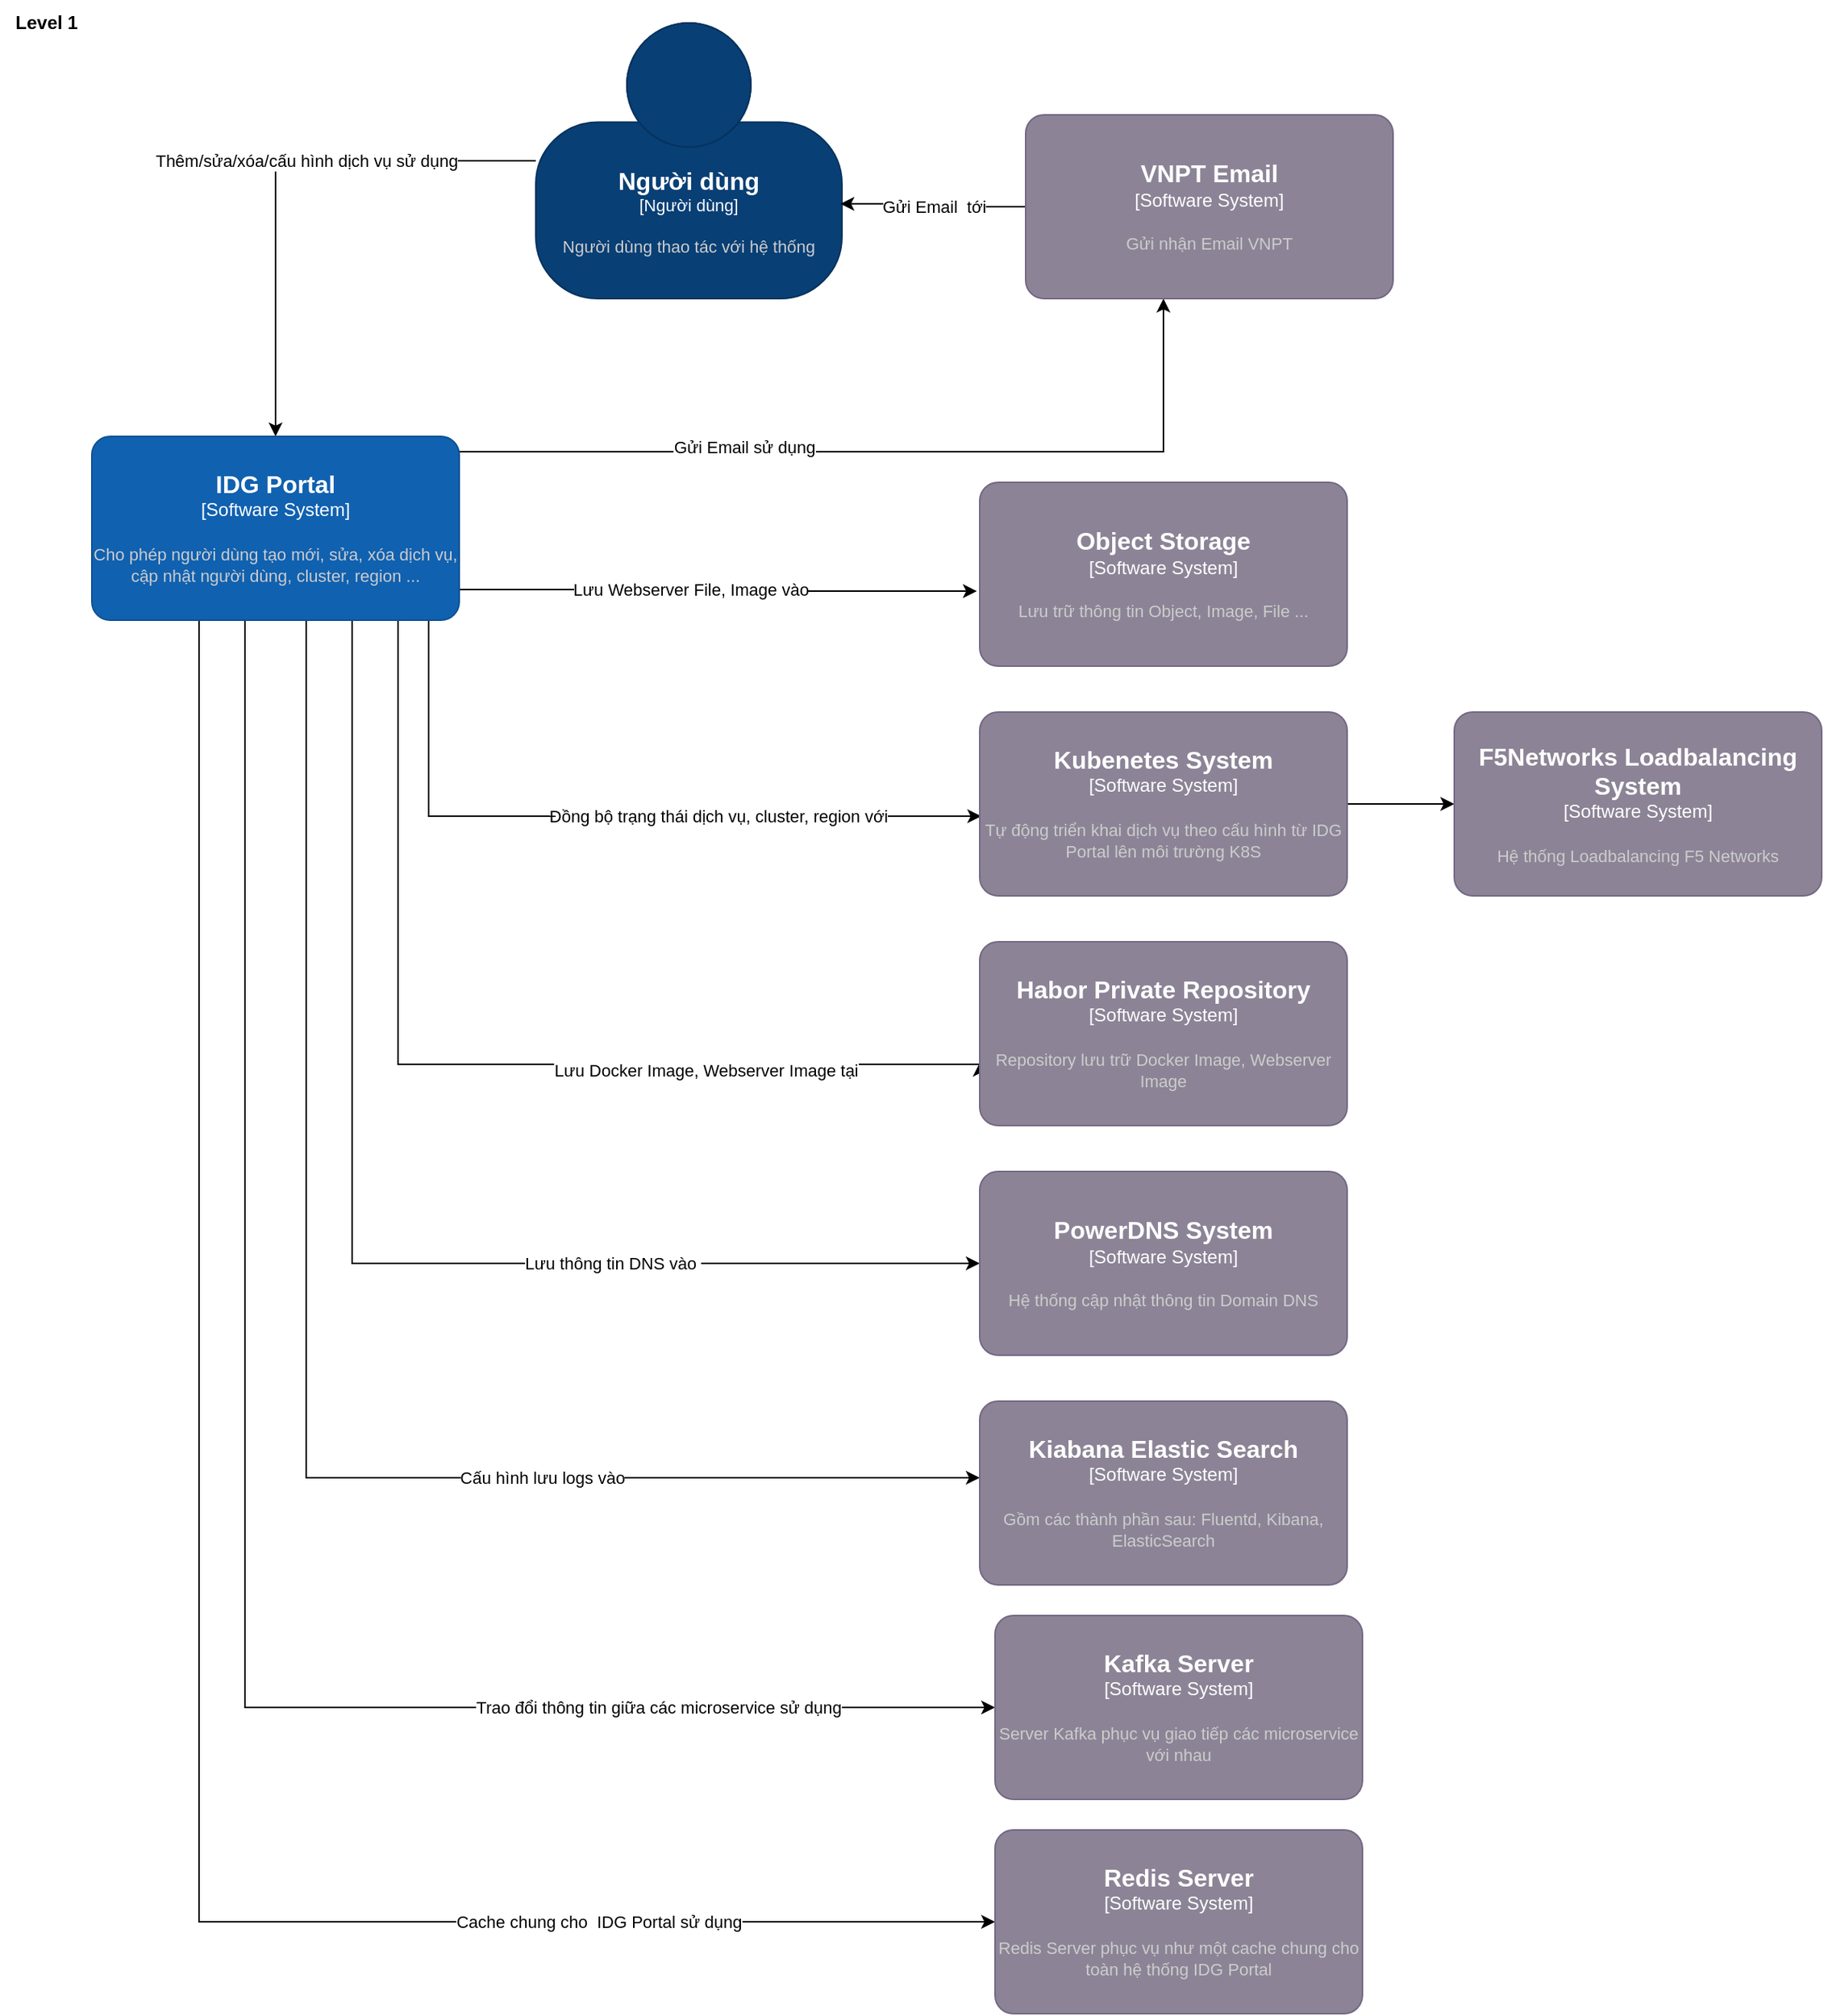 <mxfile version="20.8.15" type="github">
  <diagram name="Page-1" id="nQsIqWVMZnrbPcf96f-v">
    <mxGraphModel dx="1434" dy="796" grid="1" gridSize="10" guides="1" tooltips="1" connect="1" arrows="1" fold="1" page="1" pageScale="1" pageWidth="850" pageHeight="1100" math="0" shadow="0">
      <root>
        <mxCell id="0" />
        <mxCell id="1" parent="0" />
        <mxCell id="qy9-5uaOzQTob9xjpulP-11" style="edgeStyle=orthogonalEdgeStyle;rounded=0;orthogonalLoop=1;jettySize=auto;html=1;entryX=0.5;entryY=0;entryDx=0;entryDy=0;entryPerimeter=0;" parent="1" source="qy9-5uaOzQTob9xjpulP-1" target="qy9-5uaOzQTob9xjpulP-2" edge="1">
          <mxGeometry relative="1" as="geometry" />
        </mxCell>
        <mxCell id="qy9-5uaOzQTob9xjpulP-12" value="Thêm/sửa/xóa/cấu hình dịch vụ sử dụng" style="edgeLabel;html=1;align=center;verticalAlign=middle;resizable=0;points=[];" parent="qy9-5uaOzQTob9xjpulP-11" vertex="1" connectable="0">
          <mxGeometry x="-0.251" y="2" relative="1" as="geometry">
            <mxPoint x="-19" y="-2" as="offset" />
          </mxGeometry>
        </mxCell>
        <object placeholders="1" c4Name="Người dùng" c4Type="Người dùng" c4Description="Người dùng thao tác với hệ thống" label="&lt;font style=&quot;font-size: 16px&quot;&gt;&lt;b&gt;%c4Name%&lt;/b&gt;&lt;/font&gt;&lt;div&gt;[%c4Type%]&lt;/div&gt;&lt;br&gt;&lt;div&gt;&lt;font style=&quot;font-size: 11px&quot;&gt;&lt;font color=&quot;#cccccc&quot;&gt;%c4Description%&lt;/font&gt;&lt;/div&gt;" id="qy9-5uaOzQTob9xjpulP-1">
          <mxCell style="html=1;fontSize=11;dashed=0;whiteSpace=wrap;fillColor=#083F75;strokeColor=#06315C;fontColor=#ffffff;shape=mxgraph.c4.person2;align=center;metaEdit=1;points=[[0.5,0,0],[1,0.5,0],[1,0.75,0],[0.75,1,0],[0.5,1,0],[0.25,1,0],[0,0.75,0],[0,0.5,0]];resizable=0;" parent="1" vertex="1">
            <mxGeometry x="360" y="30" width="200" height="180" as="geometry" />
          </mxCell>
        </object>
        <mxCell id="qy9-5uaOzQTob9xjpulP-14" style="edgeStyle=orthogonalEdgeStyle;rounded=0;orthogonalLoop=1;jettySize=auto;html=1;" parent="1" source="qy9-5uaOzQTob9xjpulP-2" target="qy9-5uaOzQTob9xjpulP-3" edge="1">
          <mxGeometry relative="1" as="geometry">
            <Array as="points">
              <mxPoint x="770" y="310" />
            </Array>
          </mxGeometry>
        </mxCell>
        <mxCell id="qy9-5uaOzQTob9xjpulP-15" value="Gửi Email sử dụng" style="edgeLabel;html=1;align=center;verticalAlign=middle;resizable=0;points=[];" parent="qy9-5uaOzQTob9xjpulP-14" vertex="1" connectable="0">
          <mxGeometry x="-0.335" y="3" relative="1" as="geometry">
            <mxPoint as="offset" />
          </mxGeometry>
        </mxCell>
        <mxCell id="qy9-5uaOzQTob9xjpulP-17" style="edgeStyle=orthogonalEdgeStyle;rounded=0;orthogonalLoop=1;jettySize=auto;html=1;entryX=-0.008;entryY=0.592;entryDx=0;entryDy=0;entryPerimeter=0;" parent="1" source="qy9-5uaOzQTob9xjpulP-2" target="qy9-5uaOzQTob9xjpulP-4" edge="1">
          <mxGeometry relative="1" as="geometry">
            <Array as="points">
              <mxPoint x="530" y="400" />
              <mxPoint x="530" y="401" />
            </Array>
          </mxGeometry>
        </mxCell>
        <mxCell id="qy9-5uaOzQTob9xjpulP-18" value="Lưu Webserver File, Image vào" style="edgeLabel;html=1;align=center;verticalAlign=middle;resizable=0;points=[];" parent="qy9-5uaOzQTob9xjpulP-17" vertex="1" connectable="0">
          <mxGeometry x="-0.609" y="-1" relative="1" as="geometry">
            <mxPoint x="84" y="-1" as="offset" />
          </mxGeometry>
        </mxCell>
        <mxCell id="qy9-5uaOzQTob9xjpulP-20" style="edgeStyle=orthogonalEdgeStyle;rounded=0;orthogonalLoop=1;jettySize=auto;html=1;entryX=0.004;entryY=0.567;entryDx=0;entryDy=0;entryPerimeter=0;" parent="1" source="qy9-5uaOzQTob9xjpulP-2" target="qy9-5uaOzQTob9xjpulP-5" edge="1">
          <mxGeometry relative="1" as="geometry">
            <Array as="points">
              <mxPoint x="290" y="548" />
            </Array>
          </mxGeometry>
        </mxCell>
        <mxCell id="qy9-5uaOzQTob9xjpulP-21" value="Đồng bộ trạng thái dịch vụ, cluster, region với" style="edgeLabel;html=1;align=center;verticalAlign=middle;resizable=0;points=[];" parent="qy9-5uaOzQTob9xjpulP-20" vertex="1" connectable="0">
          <mxGeometry x="0.596" relative="1" as="geometry">
            <mxPoint x="-73" as="offset" />
          </mxGeometry>
        </mxCell>
        <mxCell id="qy9-5uaOzQTob9xjpulP-24" style="edgeStyle=orthogonalEdgeStyle;rounded=0;orthogonalLoop=1;jettySize=auto;html=1;entryX=0;entryY=0.658;entryDx=0;entryDy=0;entryPerimeter=0;" parent="1" source="qy9-5uaOzQTob9xjpulP-2" target="qy9-5uaOzQTob9xjpulP-23" edge="1">
          <mxGeometry relative="1" as="geometry">
            <Array as="points">
              <mxPoint x="270" y="710" />
            </Array>
          </mxGeometry>
        </mxCell>
        <mxCell id="qy9-5uaOzQTob9xjpulP-25" value="Lưu Docker Image, Webserver Image tại" style="edgeLabel;html=1;align=center;verticalAlign=middle;resizable=0;points=[];" parent="qy9-5uaOzQTob9xjpulP-24" vertex="1" connectable="0">
          <mxGeometry x="0.524" y="-4" relative="1" as="geometry">
            <mxPoint x="-21" as="offset" />
          </mxGeometry>
        </mxCell>
        <mxCell id="F3-BDdjjnU7tB3izrfYW-4" style="edgeStyle=orthogonalEdgeStyle;rounded=0;orthogonalLoop=1;jettySize=auto;html=1;" parent="1" source="qy9-5uaOzQTob9xjpulP-2" target="F3-BDdjjnU7tB3izrfYW-2" edge="1">
          <mxGeometry relative="1" as="geometry">
            <Array as="points">
              <mxPoint x="240" y="840" />
            </Array>
          </mxGeometry>
        </mxCell>
        <mxCell id="F3-BDdjjnU7tB3izrfYW-5" value="Lưu thông tin DNS vào&amp;nbsp;" style="edgeLabel;html=1;align=center;verticalAlign=middle;resizable=0;points=[];" parent="F3-BDdjjnU7tB3izrfYW-4" vertex="1" connectable="0">
          <mxGeometry x="0.352" y="2" relative="1" as="geometry">
            <mxPoint x="29" y="2" as="offset" />
          </mxGeometry>
        </mxCell>
        <mxCell id="F3-BDdjjnU7tB3izrfYW-7" style="edgeStyle=orthogonalEdgeStyle;rounded=0;orthogonalLoop=1;jettySize=auto;html=1;" parent="1" source="qy9-5uaOzQTob9xjpulP-2" target="F3-BDdjjnU7tB3izrfYW-6" edge="1">
          <mxGeometry relative="1" as="geometry">
            <Array as="points">
              <mxPoint x="210" y="980" />
            </Array>
          </mxGeometry>
        </mxCell>
        <mxCell id="F3-BDdjjnU7tB3izrfYW-8" value="Cấu hình lưu logs vào" style="edgeLabel;html=1;align=center;verticalAlign=middle;resizable=0;points=[];" parent="F3-BDdjjnU7tB3izrfYW-7" vertex="1" connectable="0">
          <mxGeometry x="0.428" relative="1" as="geometry">
            <mxPoint as="offset" />
          </mxGeometry>
        </mxCell>
        <mxCell id="F3-BDdjjnU7tB3izrfYW-11" style="edgeStyle=orthogonalEdgeStyle;rounded=0;orthogonalLoop=1;jettySize=auto;html=1;" parent="1" source="qy9-5uaOzQTob9xjpulP-2" target="F3-BDdjjnU7tB3izrfYW-9" edge="1">
          <mxGeometry relative="1" as="geometry">
            <Array as="points">
              <mxPoint x="170" y="1130" />
            </Array>
          </mxGeometry>
        </mxCell>
        <mxCell id="F3-BDdjjnU7tB3izrfYW-12" value="Trao đổi thông tin giữa các microservice sử dụng" style="edgeLabel;html=1;align=center;verticalAlign=middle;resizable=0;points=[];" parent="F3-BDdjjnU7tB3izrfYW-11" vertex="1" connectable="0">
          <mxGeometry x="0.735" y="1" relative="1" as="geometry">
            <mxPoint x="-61" y="1" as="offset" />
          </mxGeometry>
        </mxCell>
        <mxCell id="F3-BDdjjnU7tB3izrfYW-13" style="edgeStyle=orthogonalEdgeStyle;rounded=0;orthogonalLoop=1;jettySize=auto;html=1;" parent="1" source="qy9-5uaOzQTob9xjpulP-2" target="F3-BDdjjnU7tB3izrfYW-10" edge="1">
          <mxGeometry relative="1" as="geometry">
            <Array as="points">
              <mxPoint x="140" y="1270" />
            </Array>
          </mxGeometry>
        </mxCell>
        <mxCell id="F3-BDdjjnU7tB3izrfYW-14" value="Cache chung cho&amp;nbsp; IDG Portal sử dụng" style="edgeLabel;html=1;align=center;verticalAlign=middle;resizable=0;points=[];" parent="F3-BDdjjnU7tB3izrfYW-13" vertex="1" connectable="0">
          <mxGeometry x="0.745" y="-1" relative="1" as="geometry">
            <mxPoint x="-85" y="-1" as="offset" />
          </mxGeometry>
        </mxCell>
        <object placeholders="1" c4Name="IDG Portal" c4Type="Software System" c4Description="Cho phép người dùng tạo mới, sửa, xóa dịch vụ, cập nhật người dùng, cluster, region ..." label="&lt;font style=&quot;font-size: 16px&quot;&gt;&lt;b&gt;%c4Name%&lt;/b&gt;&lt;/font&gt;&lt;div&gt;[%c4Type%]&lt;/div&gt;&lt;br&gt;&lt;div&gt;&lt;font style=&quot;font-size: 11px&quot;&gt;&lt;font color=&quot;#cccccc&quot;&gt;%c4Description%&lt;/font&gt;&lt;/div&gt;" id="qy9-5uaOzQTob9xjpulP-2">
          <mxCell style="rounded=1;whiteSpace=wrap;html=1;labelBackgroundColor=none;fillColor=#1061B0;fontColor=#ffffff;align=center;arcSize=10;strokeColor=#0D5091;metaEdit=1;resizable=0;points=[[0.25,0,0],[0.5,0,0],[0.75,0,0],[1,0.25,0],[1,0.5,0],[1,0.75,0],[0.75,1,0],[0.5,1,0],[0.25,1,0],[0,0.75,0],[0,0.5,0],[0,0.25,0]];" parent="1" vertex="1">
            <mxGeometry x="70" y="300" width="240" height="120" as="geometry" />
          </mxCell>
        </object>
        <mxCell id="qy9-5uaOzQTob9xjpulP-9" style="edgeStyle=orthogonalEdgeStyle;rounded=0;orthogonalLoop=1;jettySize=auto;html=1;entryX=0.995;entryY=0.656;entryDx=0;entryDy=0;entryPerimeter=0;" parent="1" source="qy9-5uaOzQTob9xjpulP-3" target="qy9-5uaOzQTob9xjpulP-1" edge="1">
          <mxGeometry relative="1" as="geometry">
            <Array as="points">
              <mxPoint x="605" y="150" />
              <mxPoint x="605" y="148" />
            </Array>
          </mxGeometry>
        </mxCell>
        <mxCell id="qy9-5uaOzQTob9xjpulP-13" value="Gửi Email&amp;nbsp; tới" style="edgeLabel;html=1;align=center;verticalAlign=middle;resizable=0;points=[];" parent="qy9-5uaOzQTob9xjpulP-9" vertex="1" connectable="0">
          <mxGeometry x="0.175" y="-1" relative="1" as="geometry">
            <mxPoint x="12" y="1" as="offset" />
          </mxGeometry>
        </mxCell>
        <object placeholders="1" c4Name="VNPT Email" c4Type="Software System" c4Description="Gửi nhận Email VNPT" label="&lt;font style=&quot;font-size: 16px&quot;&gt;&lt;b&gt;%c4Name%&lt;/b&gt;&lt;/font&gt;&lt;div&gt;[%c4Type%]&lt;/div&gt;&lt;br&gt;&lt;div&gt;&lt;font style=&quot;font-size: 11px&quot;&gt;&lt;font color=&quot;#cccccc&quot;&gt;%c4Description%&lt;/font&gt;&lt;/div&gt;" id="qy9-5uaOzQTob9xjpulP-3">
          <mxCell style="rounded=1;whiteSpace=wrap;html=1;labelBackgroundColor=none;fillColor=#8C8496;fontColor=#ffffff;align=center;arcSize=10;strokeColor=#736782;metaEdit=1;resizable=0;points=[[0.25,0,0],[0.5,0,0],[0.75,0,0],[1,0.25,0],[1,0.5,0],[1,0.75,0],[0.75,1,0],[0.5,1,0],[0.25,1,0],[0,0.75,0],[0,0.5,0],[0,0.25,0]];" parent="1" vertex="1">
            <mxGeometry x="680" y="90" width="240" height="120" as="geometry" />
          </mxCell>
        </object>
        <object placeholders="1" c4Name="Object Storage" c4Type="Software System" c4Description="Lưu trữ thông tin Object, Image, File ..." label="&lt;font style=&quot;font-size: 16px&quot;&gt;&lt;b&gt;%c4Name%&lt;/b&gt;&lt;/font&gt;&lt;div&gt;[%c4Type%]&lt;/div&gt;&lt;br&gt;&lt;div&gt;&lt;font style=&quot;font-size: 11px&quot;&gt;&lt;font color=&quot;#cccccc&quot;&gt;%c4Description%&lt;/font&gt;&lt;/div&gt;" id="qy9-5uaOzQTob9xjpulP-4">
          <mxCell style="rounded=1;whiteSpace=wrap;html=1;labelBackgroundColor=none;fillColor=#8C8496;fontColor=#ffffff;align=center;arcSize=10;strokeColor=#736782;metaEdit=1;resizable=0;points=[[0.25,0,0],[0.5,0,0],[0.75,0,0],[1,0.25,0],[1,0.5,0],[1,0.75,0],[0.75,1,0],[0.5,1,0],[0.25,1,0],[0,0.75,0],[0,0.5,0],[0,0.25,0]];" parent="1" vertex="1">
            <mxGeometry x="650" y="330" width="240" height="120" as="geometry" />
          </mxCell>
        </object>
        <mxCell id="F3-BDdjjnU7tB3izrfYW-3" value="" style="edgeStyle=orthogonalEdgeStyle;rounded=0;orthogonalLoop=1;jettySize=auto;html=1;" parent="1" source="qy9-5uaOzQTob9xjpulP-5" target="F3-BDdjjnU7tB3izrfYW-1" edge="1">
          <mxGeometry relative="1" as="geometry" />
        </mxCell>
        <object placeholders="1" c4Name="Kubenetes System" c4Type="Software System" c4Description="Tự động triển khai dịch vụ theo cấu hình từ IDG Portal lên môi trường K8S" label="&lt;font style=&quot;font-size: 16px&quot;&gt;&lt;b&gt;%c4Name%&lt;/b&gt;&lt;/font&gt;&lt;div&gt;[%c4Type%]&lt;/div&gt;&lt;br&gt;&lt;div&gt;&lt;font style=&quot;font-size: 11px&quot;&gt;&lt;font color=&quot;#cccccc&quot;&gt;%c4Description%&lt;/font&gt;&lt;/div&gt;" id="qy9-5uaOzQTob9xjpulP-5">
          <mxCell style="rounded=1;whiteSpace=wrap;html=1;labelBackgroundColor=none;fillColor=#8C8496;fontColor=#ffffff;align=center;arcSize=10;strokeColor=#736782;metaEdit=1;resizable=0;points=[[0.25,0,0],[0.5,0,0],[0.75,0,0],[1,0.25,0],[1,0.5,0],[1,0.75,0],[0.75,1,0],[0.5,1,0],[0.25,1,0],[0,0.75,0],[0,0.5,0],[0,0.25,0]];" parent="1" vertex="1">
            <mxGeometry x="650" y="480" width="240" height="120" as="geometry" />
          </mxCell>
        </object>
        <object placeholders="1" c4Name="Habor Private Repository" c4Type="Software System" c4Description="Repository lưu trữ Docker Image, Webserver Image" label="&lt;font style=&quot;font-size: 16px&quot;&gt;&lt;b&gt;%c4Name%&lt;/b&gt;&lt;/font&gt;&lt;div&gt;[%c4Type%]&lt;/div&gt;&lt;br&gt;&lt;div&gt;&lt;font style=&quot;font-size: 11px&quot;&gt;&lt;font color=&quot;#cccccc&quot;&gt;%c4Description%&lt;/font&gt;&lt;/div&gt;" id="qy9-5uaOzQTob9xjpulP-23">
          <mxCell style="rounded=1;whiteSpace=wrap;html=1;labelBackgroundColor=none;fillColor=#8C8496;fontColor=#ffffff;align=center;arcSize=10;strokeColor=#736782;metaEdit=1;resizable=0;points=[[0.25,0,0],[0.5,0,0],[0.75,0,0],[1,0.25,0],[1,0.5,0],[1,0.75,0],[0.75,1,0],[0.5,1,0],[0.25,1,0],[0,0.75,0],[0,0.5,0],[0,0.25,0]];" parent="1" vertex="1">
            <mxGeometry x="650" y="630" width="240" height="120" as="geometry" />
          </mxCell>
        </object>
        <mxCell id="qy9-5uaOzQTob9xjpulP-26" value="Level 1" style="text;html=1;align=center;verticalAlign=middle;resizable=0;points=[];autosize=1;strokeColor=none;fillColor=none;fontStyle=1" parent="1" vertex="1">
          <mxGeometry x="10" y="15" width="60" height="30" as="geometry" />
        </mxCell>
        <object placeholders="1" c4Name="F5Networks Loadbalancing System" c4Type="Software System" c4Description="Hệ thống Loadbalancing F5 Networks" label="&lt;font style=&quot;font-size: 16px&quot;&gt;&lt;b&gt;%c4Name%&lt;/b&gt;&lt;/font&gt;&lt;div&gt;[%c4Type%]&lt;/div&gt;&lt;br&gt;&lt;div&gt;&lt;font style=&quot;font-size: 11px&quot;&gt;&lt;font color=&quot;#cccccc&quot;&gt;%c4Description%&lt;/font&gt;&lt;/div&gt;" id="F3-BDdjjnU7tB3izrfYW-1">
          <mxCell style="rounded=1;whiteSpace=wrap;html=1;labelBackgroundColor=none;fillColor=#8C8496;fontColor=#ffffff;align=center;arcSize=10;strokeColor=#736782;metaEdit=1;resizable=0;points=[[0.25,0,0],[0.5,0,0],[0.75,0,0],[1,0.25,0],[1,0.5,0],[1,0.75,0],[0.75,1,0],[0.5,1,0],[0.25,1,0],[0,0.75,0],[0,0.5,0],[0,0.25,0]];" parent="1" vertex="1">
            <mxGeometry x="960" y="480" width="240" height="120" as="geometry" />
          </mxCell>
        </object>
        <object placeholders="1" c4Name="PowerDNS System" c4Type="Software System" c4Description="Hệ thống cập nhật thông tin Domain DNS" label="&lt;font style=&quot;font-size: 16px&quot;&gt;&lt;b&gt;%c4Name%&lt;/b&gt;&lt;/font&gt;&lt;div&gt;[%c4Type%]&lt;/div&gt;&lt;br&gt;&lt;div&gt;&lt;font style=&quot;font-size: 11px&quot;&gt;&lt;font color=&quot;#cccccc&quot;&gt;%c4Description%&lt;/font&gt;&lt;/div&gt;" id="F3-BDdjjnU7tB3izrfYW-2">
          <mxCell style="rounded=1;whiteSpace=wrap;html=1;labelBackgroundColor=none;fillColor=#8C8496;fontColor=#ffffff;align=center;arcSize=10;strokeColor=#736782;metaEdit=1;resizable=0;points=[[0.25,0,0],[0.5,0,0],[0.75,0,0],[1,0.25,0],[1,0.5,0],[1,0.75,0],[0.75,1,0],[0.5,1,0],[0.25,1,0],[0,0.75,0],[0,0.5,0],[0,0.25,0]];" parent="1" vertex="1">
            <mxGeometry x="650" y="780" width="240" height="120" as="geometry" />
          </mxCell>
        </object>
        <object placeholders="1" c4Name="Kiabana Elastic Search" c4Type="Software System" c4Description="Gồm các thành phần sau: Fluentd, Kibana, ElasticSearch" label="&lt;font style=&quot;font-size: 16px&quot;&gt;&lt;b&gt;%c4Name%&lt;/b&gt;&lt;/font&gt;&lt;div&gt;[%c4Type%]&lt;/div&gt;&lt;br&gt;&lt;div&gt;&lt;font style=&quot;font-size: 11px&quot;&gt;&lt;font color=&quot;#cccccc&quot;&gt;%c4Description%&lt;/font&gt;&lt;/div&gt;" id="F3-BDdjjnU7tB3izrfYW-6">
          <mxCell style="rounded=1;whiteSpace=wrap;html=1;labelBackgroundColor=none;fillColor=#8C8496;fontColor=#ffffff;align=center;arcSize=10;strokeColor=#736782;metaEdit=1;resizable=0;points=[[0.25,0,0],[0.5,0,0],[0.75,0,0],[1,0.25,0],[1,0.5,0],[1,0.75,0],[0.75,1,0],[0.5,1,0],[0.25,1,0],[0,0.75,0],[0,0.5,0],[0,0.25,0]];" parent="1" vertex="1">
            <mxGeometry x="650" y="930" width="240" height="120" as="geometry" />
          </mxCell>
        </object>
        <object placeholders="1" c4Name="Kafka Server" c4Type="Software System" c4Description="Server Kafka phục vụ giao tiếp các microservice với nhau" label="&lt;font style=&quot;font-size: 16px&quot;&gt;&lt;b&gt;%c4Name%&lt;/b&gt;&lt;/font&gt;&lt;div&gt;[%c4Type%]&lt;/div&gt;&lt;br&gt;&lt;div&gt;&lt;font style=&quot;font-size: 11px&quot;&gt;&lt;font color=&quot;#cccccc&quot;&gt;%c4Description%&lt;/font&gt;&lt;/div&gt;" id="F3-BDdjjnU7tB3izrfYW-9">
          <mxCell style="rounded=1;whiteSpace=wrap;html=1;labelBackgroundColor=none;fillColor=#8C8496;fontColor=#ffffff;align=center;arcSize=10;strokeColor=#736782;metaEdit=1;resizable=0;points=[[0.25,0,0],[0.5,0,0],[0.75,0,0],[1,0.25,0],[1,0.5,0],[1,0.75,0],[0.75,1,0],[0.5,1,0],[0.25,1,0],[0,0.75,0],[0,0.5,0],[0,0.25,0]];" parent="1" vertex="1">
            <mxGeometry x="660" y="1070" width="240" height="120" as="geometry" />
          </mxCell>
        </object>
        <object placeholders="1" c4Name="Redis Server" c4Type="Software System" c4Description="Redis Server phục vụ như một cache chung cho toàn hệ thống IDG Portal" label="&lt;font style=&quot;font-size: 16px&quot;&gt;&lt;b&gt;%c4Name%&lt;/b&gt;&lt;/font&gt;&lt;div&gt;[%c4Type%]&lt;/div&gt;&lt;br&gt;&lt;div&gt;&lt;font style=&quot;font-size: 11px&quot;&gt;&lt;font color=&quot;#cccccc&quot;&gt;%c4Description%&lt;/font&gt;&lt;/div&gt;" id="F3-BDdjjnU7tB3izrfYW-10">
          <mxCell style="rounded=1;whiteSpace=wrap;html=1;labelBackgroundColor=none;fillColor=#8C8496;fontColor=#ffffff;align=center;arcSize=10;strokeColor=#736782;metaEdit=1;resizable=0;points=[[0.25,0,0],[0.5,0,0],[0.75,0,0],[1,0.25,0],[1,0.5,0],[1,0.75,0],[0.75,1,0],[0.5,1,0],[0.25,1,0],[0,0.75,0],[0,0.5,0],[0,0.25,0]];" parent="1" vertex="1">
            <mxGeometry x="660" y="1210" width="240" height="120" as="geometry" />
          </mxCell>
        </object>
      </root>
    </mxGraphModel>
  </diagram>
</mxfile>
